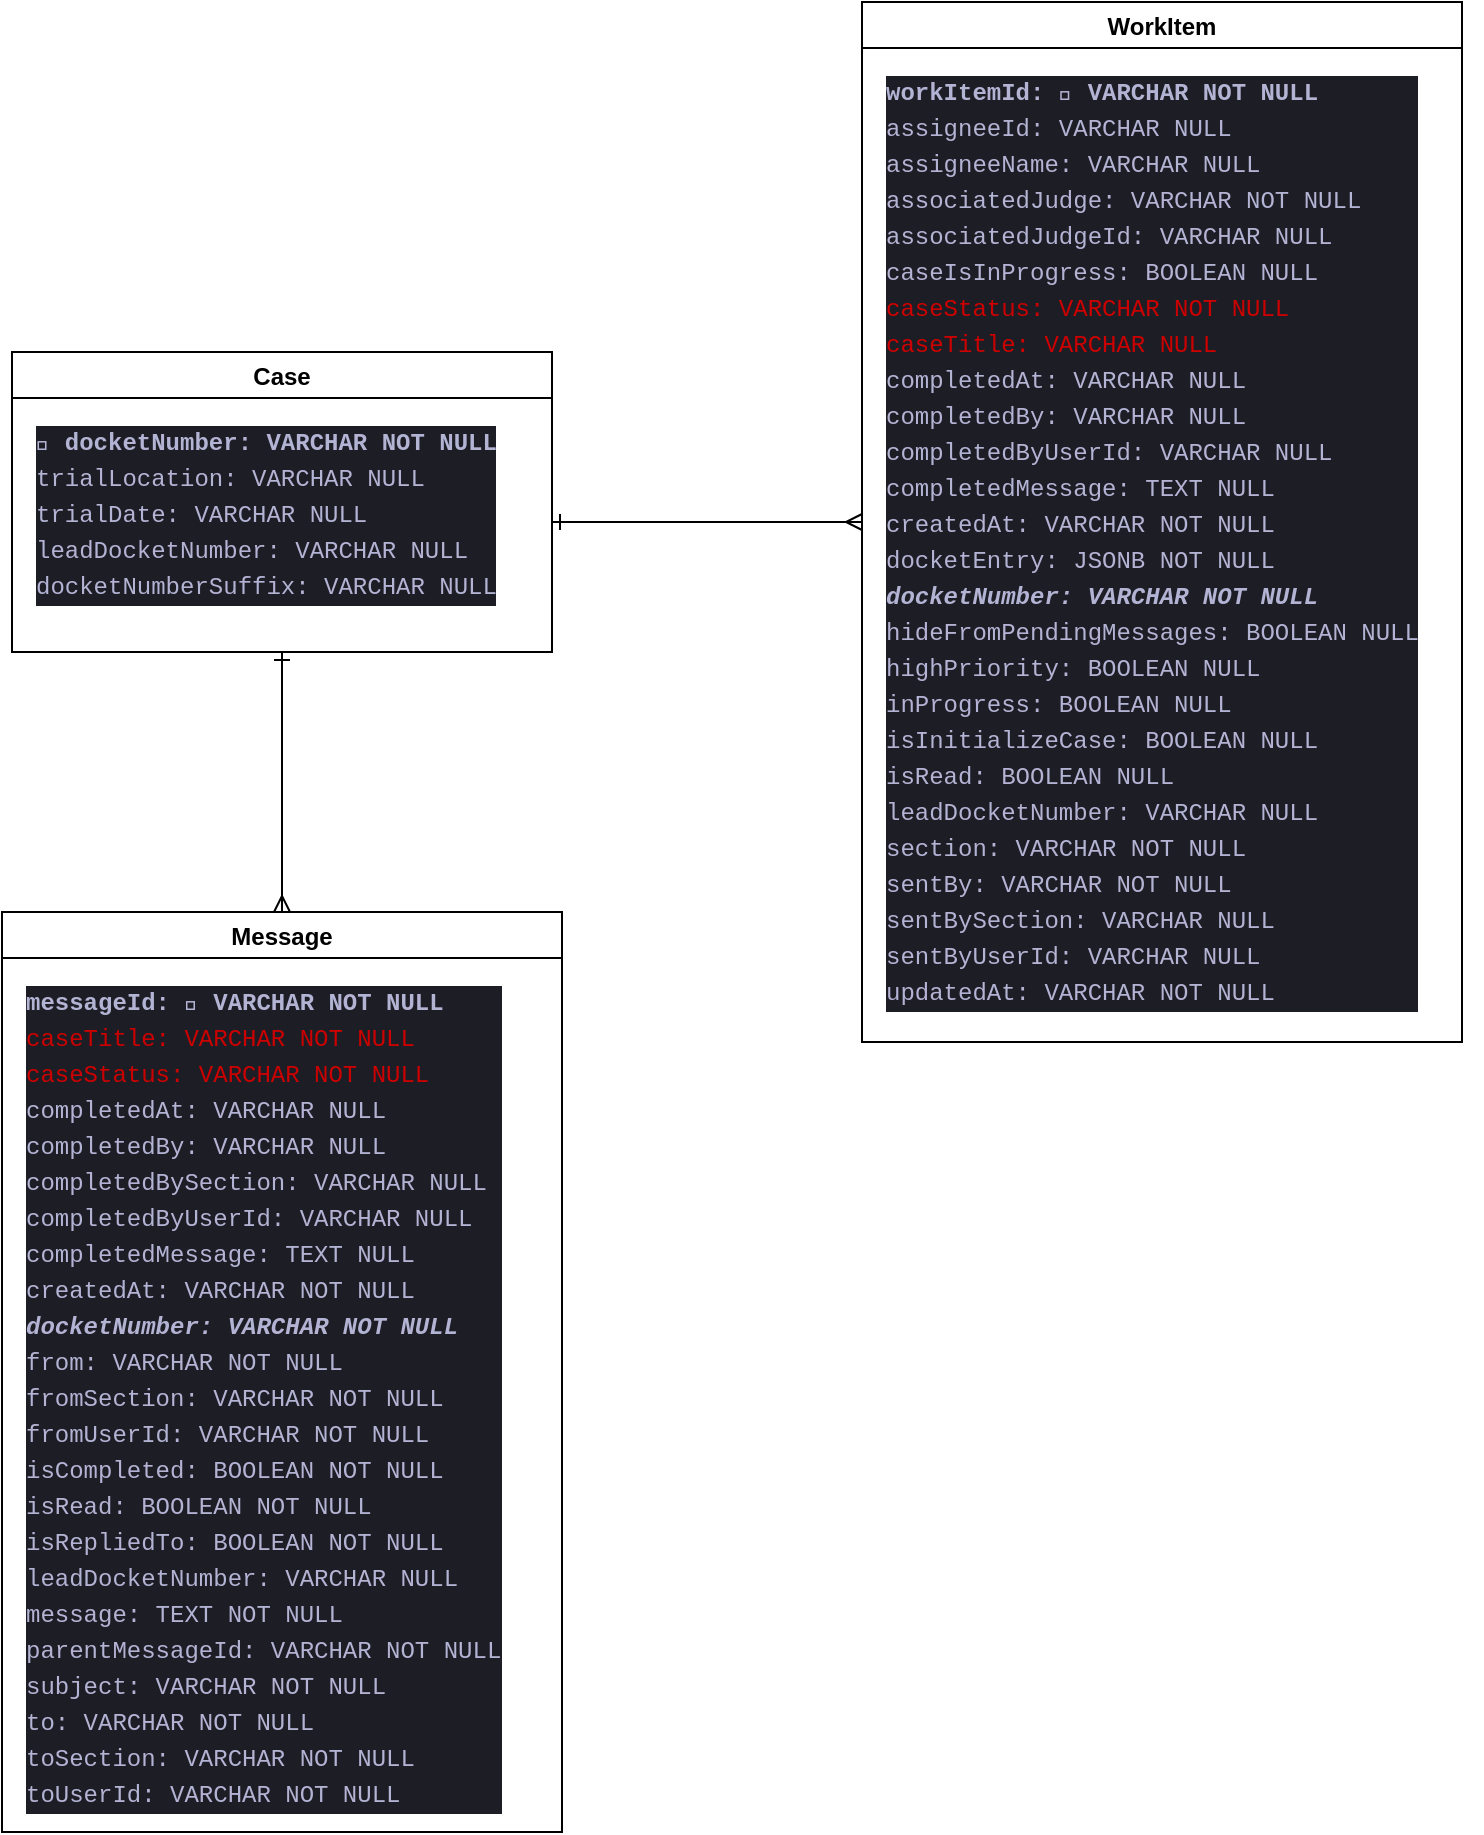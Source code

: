 <mxfile>
    <diagram id="h8sX6S1mLoBgmJrfqR-_" name="Page-1">
        <mxGraphModel dx="1070" dy="840" grid="1" gridSize="10" guides="1" tooltips="1" connect="1" arrows="1" fold="1" page="1" pageScale="1" pageWidth="850" pageHeight="1100" math="0" shadow="0">
            <root>
                <mxCell id="0"/>
                <mxCell id="1" parent="0"/>
                <mxCell id="14" style="edgeStyle=none;html=1;startArrow=ERone;startFill=0;endArrow=ERmany;endFill=0;exitX=0.5;exitY=1;exitDx=0;exitDy=0;entryX=0.5;entryY=0;entryDx=0;entryDy=0;" parent="1" source="15" target="16" edge="1">
                    <mxGeometry relative="1" as="geometry">
                        <mxPoint x="50" y="630" as="sourcePoint"/>
                        <mxPoint x="70" y="720" as="targetPoint"/>
                    </mxGeometry>
                </mxCell>
                <mxCell id="15" value="Case" style="swimlane;" parent="1" vertex="1">
                    <mxGeometry x="75" y="220" width="270" height="150" as="geometry"/>
                </mxCell>
                <mxCell id="17" value="&lt;div style=&quot;color: rgb(179, 179, 212); background-color: rgb(29, 29, 38); font-family: Menlo, Monaco, &amp;quot;Courier New&amp;quot;, monospace; font-size: 12px; line-height: 18px;&quot;&gt;&lt;div style=&quot;&quot;&gt;&lt;span style=&quot;color: rgb(179, 179, 212);&quot;&gt;&lt;b&gt;🔑 docketNumber: VARCHAR NOT NULL &lt;/b&gt;&lt;/span&gt;&lt;/div&gt;&lt;div style=&quot;font-weight: normal;&quot;&gt;&lt;span style=&quot;color: #b3b3d4;&quot;&gt;trialLocation: VARCHAR NULL&lt;/span&gt;&lt;/div&gt;&lt;div style=&quot;font-weight: normal;&quot;&gt;&lt;span style=&quot;color: #b3b3d4;&quot;&gt;trialDate: VARCHAR NULL&lt;/span&gt;&lt;/div&gt;&lt;div style=&quot;font-weight: normal;&quot;&gt;&lt;span style=&quot;color: #b3b3d4;&quot;&gt;leadDocketNumber: VARCHAR NULL&lt;/span&gt;&lt;/div&gt;&lt;div style=&quot;font-weight: normal;&quot;&gt;&lt;span style=&quot;color: #b3b3d4;&quot;&gt;docketNumberSuffix: VARCHAR NULL&lt;/span&gt;&lt;/div&gt;&lt;/div&gt;" style="text;whiteSpace=wrap;html=1;" vertex="1" parent="15">
                    <mxGeometry x="10" y="30" width="260" height="110" as="geometry"/>
                </mxCell>
                <mxCell id="16" value="Message" style="swimlane;" parent="1" vertex="1">
                    <mxGeometry x="70" y="500" width="280" height="460" as="geometry"/>
                </mxCell>
                <mxCell id="21" value="&lt;div style=&quot;background-color: rgb(29, 29, 38); font-family: Menlo, Monaco, &amp;quot;Courier New&amp;quot;, monospace; font-size: 12px; line-height: 18px;&quot;&gt;&lt;div style=&quot;&quot;&gt;&lt;b style=&quot;color: rgb(179, 179, 212);&quot;&gt;messageId: 🔑 VARCHAR NOT NULL&lt;/b&gt;&lt;font color=&quot;#cc0000&quot;&gt;&lt;br&gt;&lt;/font&gt;&lt;/div&gt;&lt;div style=&quot;&quot;&gt;&lt;font color=&quot;#cc0000&quot;&gt;caseTitle: VARCHAR NOT NULL&lt;/font&gt;&lt;/div&gt;&lt;div style=&quot;&quot;&gt;&lt;font color=&quot;#cc0000&quot;&gt;caseStatus: VARCHAR NOT NULL&lt;/font&gt;&lt;span style=&quot;color: rgb(179, 179, 212);&quot;&gt;&lt;i style=&quot;&quot;&gt;&lt;b&gt;&lt;br&gt;&lt;/b&gt;&lt;/i&gt;&lt;/span&gt;&lt;/div&gt;&lt;div style=&quot;color: rgb(179, 179, 212); font-weight: normal;&quot;&gt;&lt;span style=&quot;color: #b3b3d4;&quot;&gt;completedAt: VARCHAR NULL&lt;/span&gt;&lt;/div&gt;&lt;div style=&quot;color: rgb(179, 179, 212); font-weight: normal;&quot;&gt;&lt;span style=&quot;color: #b3b3d4;&quot;&gt;completedBy: VARCHAR NULL&lt;/span&gt;&lt;/div&gt;&lt;div style=&quot;color: rgb(179, 179, 212); font-weight: normal;&quot;&gt;&lt;span style=&quot;color: #b3b3d4;&quot;&gt;completedBySection: VARCHAR NULL&lt;/span&gt;&lt;/div&gt;&lt;div style=&quot;color: rgb(179, 179, 212); font-weight: normal;&quot;&gt;&lt;span style=&quot;color: #b3b3d4;&quot;&gt;completedByUserId: VARCHAR NULL&lt;/span&gt;&lt;/div&gt;&lt;div style=&quot;color: rgb(179, 179, 212); font-weight: normal;&quot;&gt;&lt;span style=&quot;color: #b3b3d4;&quot;&gt;completedMessage: TEXT NULL&lt;/span&gt;&lt;/div&gt;&lt;div style=&quot;color: rgb(179, 179, 212); font-weight: normal;&quot;&gt;&lt;span style=&quot;color: #b3b3d4;&quot;&gt;createdAt: VARCHAR NOT NULL&lt;/span&gt;&lt;/div&gt;&lt;div style=&quot;color: rgb(179, 179, 212);&quot;&gt;&lt;span style=&quot;color: rgb(179, 179, 212);&quot;&gt;&lt;b&gt;&lt;i&gt;docketNumber: VARCHAR NOT NULL&lt;/i&gt;&lt;/b&gt;&lt;/span&gt;&lt;/div&gt;&lt;div style=&quot;color: rgb(179, 179, 212); font-weight: normal;&quot;&gt;&lt;span style=&quot;color: #b3b3d4;&quot;&gt;from: VARCHAR NOT NULL&lt;/span&gt;&lt;/div&gt;&lt;div style=&quot;color: rgb(179, 179, 212); font-weight: normal;&quot;&gt;&lt;span style=&quot;color: #b3b3d4;&quot;&gt;fromSection: VARCHAR NOT NULL&lt;/span&gt;&lt;/div&gt;&lt;div style=&quot;color: rgb(179, 179, 212); font-weight: normal;&quot;&gt;&lt;span style=&quot;color: #b3b3d4;&quot;&gt;fromUserId: VARCHAR NOT NULL&lt;/span&gt;&lt;/div&gt;&lt;div style=&quot;color: rgb(179, 179, 212); font-weight: normal;&quot;&gt;&lt;span style=&quot;color: #b3b3d4;&quot;&gt;isCompleted: BOOLEAN NOT NULL&lt;/span&gt;&lt;/div&gt;&lt;div style=&quot;color: rgb(179, 179, 212); font-weight: normal;&quot;&gt;&lt;span style=&quot;color: #b3b3d4;&quot;&gt;isRead: BOOLEAN NOT NULL&lt;/span&gt;&lt;/div&gt;&lt;div style=&quot;color: rgb(179, 179, 212); font-weight: normal;&quot;&gt;&lt;span style=&quot;color: #b3b3d4;&quot;&gt;isRepliedTo: BOOLEAN NOT NULL&lt;/span&gt;&lt;/div&gt;&lt;div style=&quot;color: rgb(179, 179, 212); font-weight: normal;&quot;&gt;&lt;span style=&quot;color: #b3b3d4;&quot;&gt;leadDocketNumber: VARCHAR NULL&lt;/span&gt;&lt;/div&gt;&lt;div style=&quot;color: rgb(179, 179, 212); font-weight: normal;&quot;&gt;&lt;span style=&quot;color: #b3b3d4;&quot;&gt;message: TEXT NOT NULL&lt;/span&gt;&lt;/div&gt;&lt;div style=&quot;color: rgb(179, 179, 212); font-weight: normal;&quot;&gt;&lt;span style=&quot;color: #b3b3d4;&quot;&gt;parentMessageId: VARCHAR NOT NULL&lt;/span&gt;&lt;/div&gt;&lt;div style=&quot;color: rgb(179, 179, 212); font-weight: normal;&quot;&gt;&lt;span style=&quot;color: #b3b3d4;&quot;&gt;subject: VARCHAR NOT NULL&lt;/span&gt;&lt;/div&gt;&lt;div style=&quot;color: rgb(179, 179, 212); font-weight: normal;&quot;&gt;&lt;span style=&quot;color: #b3b3d4;&quot;&gt;to: VARCHAR NOT NULL&lt;/span&gt;&lt;/div&gt;&lt;div style=&quot;color: rgb(179, 179, 212); font-weight: normal;&quot;&gt;&lt;span style=&quot;color: #b3b3d4;&quot;&gt;toSection: VARCHAR NOT NULL&lt;/span&gt;&lt;/div&gt;&lt;div style=&quot;color: rgb(179, 179, 212); font-weight: normal;&quot;&gt;&lt;span style=&quot;color: #b3b3d4;&quot;&gt;toUserId: VARCHAR NOT NULL&lt;/span&gt;&lt;/div&gt;&lt;/div&gt;" style="text;whiteSpace=wrap;html=1;" vertex="1" parent="16">
                    <mxGeometry x="10" y="30" width="270" height="420" as="geometry"/>
                </mxCell>
                <mxCell id="22" value="WorkItem" style="swimlane;" vertex="1" parent="1">
                    <mxGeometry x="500" y="45" width="300" height="520" as="geometry"/>
                </mxCell>
                <mxCell id="23" value="&lt;div style=&quot;background-color: rgb(29, 29, 38); font-family: Menlo, Monaco, &amp;quot;Courier New&amp;quot;, monospace; font-size: 12px; line-height: 18px;&quot;&gt;&lt;div style=&quot;&quot;&gt;&lt;br&gt;&lt;/div&gt;&lt;/div&gt;" style="text;whiteSpace=wrap;html=1;" vertex="1" parent="22">
                    <mxGeometry x="10" y="30" width="270" height="420" as="geometry"/>
                </mxCell>
                <mxCell id="27" value="&lt;div style=&quot;background-color: rgb(29, 29, 38); font-family: Menlo, Monaco, &amp;quot;Courier New&amp;quot;, monospace; font-size: 12px; line-height: 18px;&quot;&gt;&lt;div style=&quot;color: rgb(179, 179, 212);&quot;&gt;&lt;span style=&quot;color: rgb(179, 179, 212);&quot;&gt;&lt;b&gt;workItemId: 🔑 VARCHAR NOT NULL&lt;/b&gt;&lt;/span&gt;&lt;/div&gt;&lt;div style=&quot;font-weight: normal; color: rgb(179, 179, 212);&quot;&gt;&lt;span style=&quot;color: #b3b3d4;&quot;&gt;assigneeId: VARCHAR NULL&lt;/span&gt;&lt;/div&gt;&lt;div style=&quot;font-weight: normal; color: rgb(179, 179, 212);&quot;&gt;&lt;span style=&quot;color: #b3b3d4;&quot;&gt;assigneeName: VARCHAR NULL&lt;/span&gt;&lt;/div&gt;&lt;div style=&quot;font-weight: normal; color: rgb(179, 179, 212);&quot;&gt;&lt;span style=&quot;color: #b3b3d4;&quot;&gt;associatedJudge: VARCHAR NOT NULL&lt;/span&gt;&lt;/div&gt;&lt;div style=&quot;font-weight: normal; color: rgb(179, 179, 212);&quot;&gt;&lt;span style=&quot;color: #b3b3d4;&quot;&gt;associatedJudgeId: VARCHAR NULL&lt;/span&gt;&lt;/div&gt;&lt;div style=&quot;font-weight: normal; color: rgb(179, 179, 212);&quot;&gt;&lt;span style=&quot;color: #b3b3d4;&quot;&gt;caseIsInProgress: BOOLEAN NULL&lt;/span&gt;&lt;/div&gt;&lt;div style=&quot;font-weight: normal;&quot;&gt;caseStatus: VARCHAR NOT NULL&lt;/div&gt;&lt;div style=&quot;font-weight: normal;&quot;&gt;caseTitle: VARCHAR NULL&lt;/div&gt;&lt;div style=&quot;font-weight: normal; color: rgb(179, 179, 212);&quot;&gt;&lt;span style=&quot;color: #b3b3d4;&quot;&gt;completedAt: VARCHAR NULL&lt;/span&gt;&lt;/div&gt;&lt;div style=&quot;font-weight: normal; color: rgb(179, 179, 212);&quot;&gt;&lt;span style=&quot;color: #b3b3d4;&quot;&gt;completedBy: VARCHAR NULL&lt;/span&gt;&lt;/div&gt;&lt;div style=&quot;font-weight: normal; color: rgb(179, 179, 212);&quot;&gt;&lt;span style=&quot;color: #b3b3d4;&quot;&gt;completedByUserId: VARCHAR NULL&lt;/span&gt;&lt;/div&gt;&lt;div style=&quot;font-weight: normal; color: rgb(179, 179, 212);&quot;&gt;&lt;span style=&quot;color: #b3b3d4;&quot;&gt;completedMessage: TEXT NULL&lt;/span&gt;&lt;/div&gt;&lt;div style=&quot;font-weight: normal; color: rgb(179, 179, 212);&quot;&gt;&lt;span style=&quot;color: #b3b3d4;&quot;&gt;createdAt: VARCHAR NOT NULL&lt;/span&gt;&lt;/div&gt;&lt;div style=&quot;font-weight: normal; color: rgb(179, 179, 212);&quot;&gt;&lt;span style=&quot;color: #b3b3d4;&quot;&gt;docketEntry: JSONB NOT NULL&lt;/span&gt;&lt;/div&gt;&lt;div style=&quot;color: rgb(179, 179, 212);&quot;&gt;&lt;span style=&quot;color: rgb(179, 179, 212);&quot;&gt;&lt;b&gt;&lt;i&gt;docketNumber: VARCHAR NOT NULL&lt;/i&gt;&lt;/b&gt;&lt;/span&gt;&lt;/div&gt;&lt;div style=&quot;font-weight: normal; color: rgb(179, 179, 212);&quot;&gt;&lt;span style=&quot;color: #b3b3d4;&quot;&gt;hideFromPendingMessages: BOOLEAN NULL&lt;/span&gt;&lt;/div&gt;&lt;div style=&quot;font-weight: normal; color: rgb(179, 179, 212);&quot;&gt;&lt;span style=&quot;color: #b3b3d4;&quot;&gt;highPriority: BOOLEAN NULL&lt;/span&gt;&lt;/div&gt;&lt;div style=&quot;font-weight: normal; color: rgb(179, 179, 212);&quot;&gt;&lt;span style=&quot;color: #b3b3d4;&quot;&gt;inProgress: BOOLEAN NULL&lt;/span&gt;&lt;/div&gt;&lt;div style=&quot;font-weight: normal; color: rgb(179, 179, 212);&quot;&gt;&lt;span style=&quot;color: #b3b3d4;&quot;&gt;isInitializeCase: BOOLEAN NULL&lt;/span&gt;&lt;/div&gt;&lt;div style=&quot;font-weight: normal; color: rgb(179, 179, 212);&quot;&gt;&lt;span style=&quot;color: #b3b3d4;&quot;&gt;isRead: BOOLEAN NULL&lt;/span&gt;&lt;/div&gt;&lt;div style=&quot;font-weight: normal; color: rgb(179, 179, 212);&quot;&gt;&lt;span style=&quot;color: #b3b3d4;&quot;&gt;leadDocketNumber: VARCHAR NULL&lt;/span&gt;&lt;/div&gt;&lt;div style=&quot;font-weight: normal; color: rgb(179, 179, 212);&quot;&gt;&lt;span style=&quot;color: #b3b3d4;&quot;&gt;section: VARCHAR NOT NULL&lt;/span&gt;&lt;/div&gt;&lt;div style=&quot;font-weight: normal; color: rgb(179, 179, 212);&quot;&gt;&lt;span style=&quot;color: #b3b3d4;&quot;&gt;sentBy: VARCHAR NOT NULL&lt;/span&gt;&lt;/div&gt;&lt;div style=&quot;font-weight: normal; color: rgb(179, 179, 212);&quot;&gt;&lt;span style=&quot;color: #b3b3d4;&quot;&gt;sentBySection: VARCHAR NULL&lt;/span&gt;&lt;/div&gt;&lt;div style=&quot;font-weight: normal; color: rgb(179, 179, 212);&quot;&gt;&lt;span style=&quot;color: #b3b3d4;&quot;&gt;sentByUserId: VARCHAR NULL&lt;/span&gt;&lt;/div&gt;&lt;div style=&quot;font-weight: normal; color: rgb(179, 179, 212);&quot;&gt;&lt;span style=&quot;color: #b3b3d4;&quot;&gt;updatedAt: VARCHAR NOT NULL&lt;/span&gt;&lt;/div&gt;&lt;/div&gt;" style="text;whiteSpace=wrap;html=1;fontColor=#CC0000;" vertex="1" parent="22">
                    <mxGeometry x="10" y="30" width="300" height="490" as="geometry"/>
                </mxCell>
                <mxCell id="24" style="edgeStyle=none;html=1;startArrow=ERone;startFill=0;endArrow=ERmany;endFill=0;exitX=1;exitY=0.5;exitDx=0;exitDy=0;entryX=0;entryY=0.5;entryDx=0;entryDy=0;" edge="1" parent="1" source="17" target="22">
                    <mxGeometry relative="1" as="geometry">
                        <mxPoint x="450" y="300" as="sourcePoint"/>
                        <mxPoint x="450" y="430" as="targetPoint"/>
                    </mxGeometry>
                </mxCell>
            </root>
        </mxGraphModel>
    </diagram>
</mxfile>